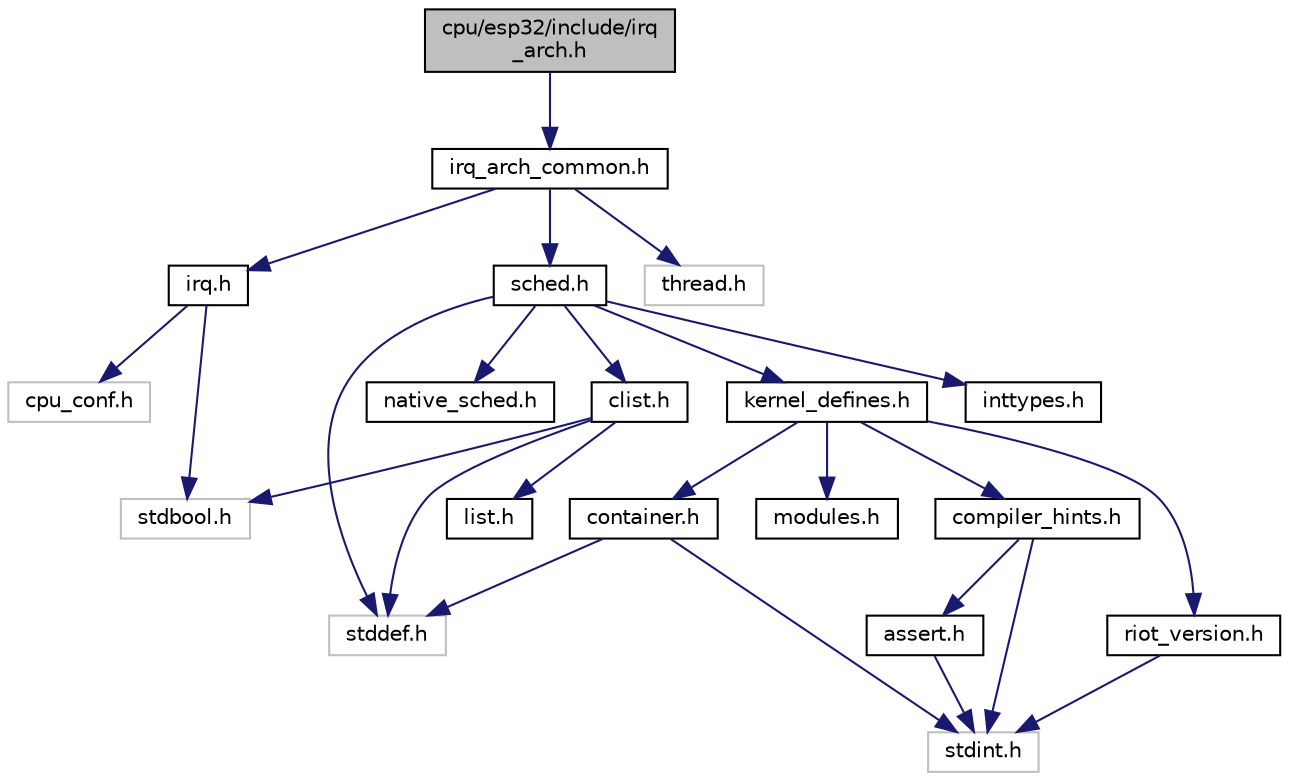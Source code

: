digraph "cpu/esp32/include/irq_arch.h"
{
 // LATEX_PDF_SIZE
  edge [fontname="Helvetica",fontsize="10",labelfontname="Helvetica",labelfontsize="10"];
  node [fontname="Helvetica",fontsize="10",shape=record];
  Node1 [label="cpu/esp32/include/irq\l_arch.h",height=0.2,width=0.4,color="black", fillcolor="grey75", style="filled", fontcolor="black",tooltip="Implementation of the kernels irq interface."];
  Node1 -> Node2 [color="midnightblue",fontsize="10",style="solid",fontname="Helvetica"];
  Node2 [label="irq_arch_common.h",height=0.2,width=0.4,color="black", fillcolor="white", style="filled",URL="$irq__arch__common_8h.html",tooltip="Implementation of the kernels irq interface."];
  Node2 -> Node3 [color="midnightblue",fontsize="10",style="solid",fontname="Helvetica"];
  Node3 [label="irq.h",height=0.2,width=0.4,color="black", fillcolor="white", style="filled",URL="$irq_8h.html",tooltip="IRQ driver interface."];
  Node3 -> Node4 [color="midnightblue",fontsize="10",style="solid",fontname="Helvetica"];
  Node4 [label="stdbool.h",height=0.2,width=0.4,color="grey75", fillcolor="white", style="filled",tooltip=" "];
  Node3 -> Node5 [color="midnightblue",fontsize="10",style="solid",fontname="Helvetica"];
  Node5 [label="cpu_conf.h",height=0.2,width=0.4,color="grey75", fillcolor="white", style="filled",tooltip=" "];
  Node2 -> Node6 [color="midnightblue",fontsize="10",style="solid",fontname="Helvetica"];
  Node6 [label="sched.h",height=0.2,width=0.4,color="black", fillcolor="white", style="filled",URL="$sched_8h.html",tooltip="Scheduler API definition."];
  Node6 -> Node7 [color="midnightblue",fontsize="10",style="solid",fontname="Helvetica"];
  Node7 [label="stddef.h",height=0.2,width=0.4,color="grey75", fillcolor="white", style="filled",tooltip=" "];
  Node6 -> Node8 [color="midnightblue",fontsize="10",style="solid",fontname="Helvetica"];
  Node8 [label="inttypes.h",height=0.2,width=0.4,color="black", fillcolor="white", style="filled",URL="$inttypes_8h.html",tooltip="Adds include for missing inttype definitions."];
  Node6 -> Node9 [color="midnightblue",fontsize="10",style="solid",fontname="Helvetica"];
  Node9 [label="kernel_defines.h",height=0.2,width=0.4,color="black", fillcolor="white", style="filled",URL="$kernel__defines_8h.html",tooltip="Common macros and compiler attributes/pragmas configuration."];
  Node9 -> Node10 [color="midnightblue",fontsize="10",style="solid",fontname="Helvetica"];
  Node10 [label="modules.h",height=0.2,width=0.4,color="black", fillcolor="white", style="filled",URL="$modules_8h.html",tooltip="Common macros and compiler attributes/pragmas configuration."];
  Node9 -> Node11 [color="midnightblue",fontsize="10",style="solid",fontname="Helvetica"];
  Node11 [label="riot_version.h",height=0.2,width=0.4,color="black", fillcolor="white", style="filled",URL="$riot__version_8h.html",tooltip="Common macros and compiler attributes/pragmas configuration."];
  Node11 -> Node12 [color="midnightblue",fontsize="10",style="solid",fontname="Helvetica"];
  Node12 [label="stdint.h",height=0.2,width=0.4,color="grey75", fillcolor="white", style="filled",tooltip=" "];
  Node9 -> Node13 [color="midnightblue",fontsize="10",style="solid",fontname="Helvetica"];
  Node13 [label="compiler_hints.h",height=0.2,width=0.4,color="black", fillcolor="white", style="filled",URL="$compiler__hints_8h.html",tooltip="Common macros and compiler attributes/pragmas configuration."];
  Node13 -> Node14 [color="midnightblue",fontsize="10",style="solid",fontname="Helvetica"];
  Node14 [label="assert.h",height=0.2,width=0.4,color="black", fillcolor="white", style="filled",URL="$assert_8h.html",tooltip="POSIX.1-2008 compliant version of the assert macro."];
  Node14 -> Node12 [color="midnightblue",fontsize="10",style="solid",fontname="Helvetica"];
  Node13 -> Node12 [color="midnightblue",fontsize="10",style="solid",fontname="Helvetica"];
  Node9 -> Node15 [color="midnightblue",fontsize="10",style="solid",fontname="Helvetica"];
  Node15 [label="container.h",height=0.2,width=0.4,color="black", fillcolor="white", style="filled",URL="$container_8h.html",tooltip="Common macros and compiler attributes/pragmas configuration."];
  Node15 -> Node7 [color="midnightblue",fontsize="10",style="solid",fontname="Helvetica"];
  Node15 -> Node12 [color="midnightblue",fontsize="10",style="solid",fontname="Helvetica"];
  Node6 -> Node16 [color="midnightblue",fontsize="10",style="solid",fontname="Helvetica"];
  Node16 [label="native_sched.h",height=0.2,width=0.4,color="black", fillcolor="white", style="filled",URL="$native__sched_8h.html",tooltip="Add definitions required on the native board."];
  Node6 -> Node17 [color="midnightblue",fontsize="10",style="solid",fontname="Helvetica"];
  Node17 [label="clist.h",height=0.2,width=0.4,color="black", fillcolor="white", style="filled",URL="$clist_8h.html",tooltip="Circular linked list."];
  Node17 -> Node4 [color="midnightblue",fontsize="10",style="solid",fontname="Helvetica"];
  Node17 -> Node7 [color="midnightblue",fontsize="10",style="solid",fontname="Helvetica"];
  Node17 -> Node18 [color="midnightblue",fontsize="10",style="solid",fontname="Helvetica"];
  Node18 [label="list.h",height=0.2,width=0.4,color="black", fillcolor="white", style="filled",URL="$list_8h.html",tooltip="Intrusive linked list."];
  Node2 -> Node19 [color="midnightblue",fontsize="10",style="solid",fontname="Helvetica"];
  Node19 [label="thread.h",height=0.2,width=0.4,color="grey75", fillcolor="white", style="filled",tooltip=" "];
}
